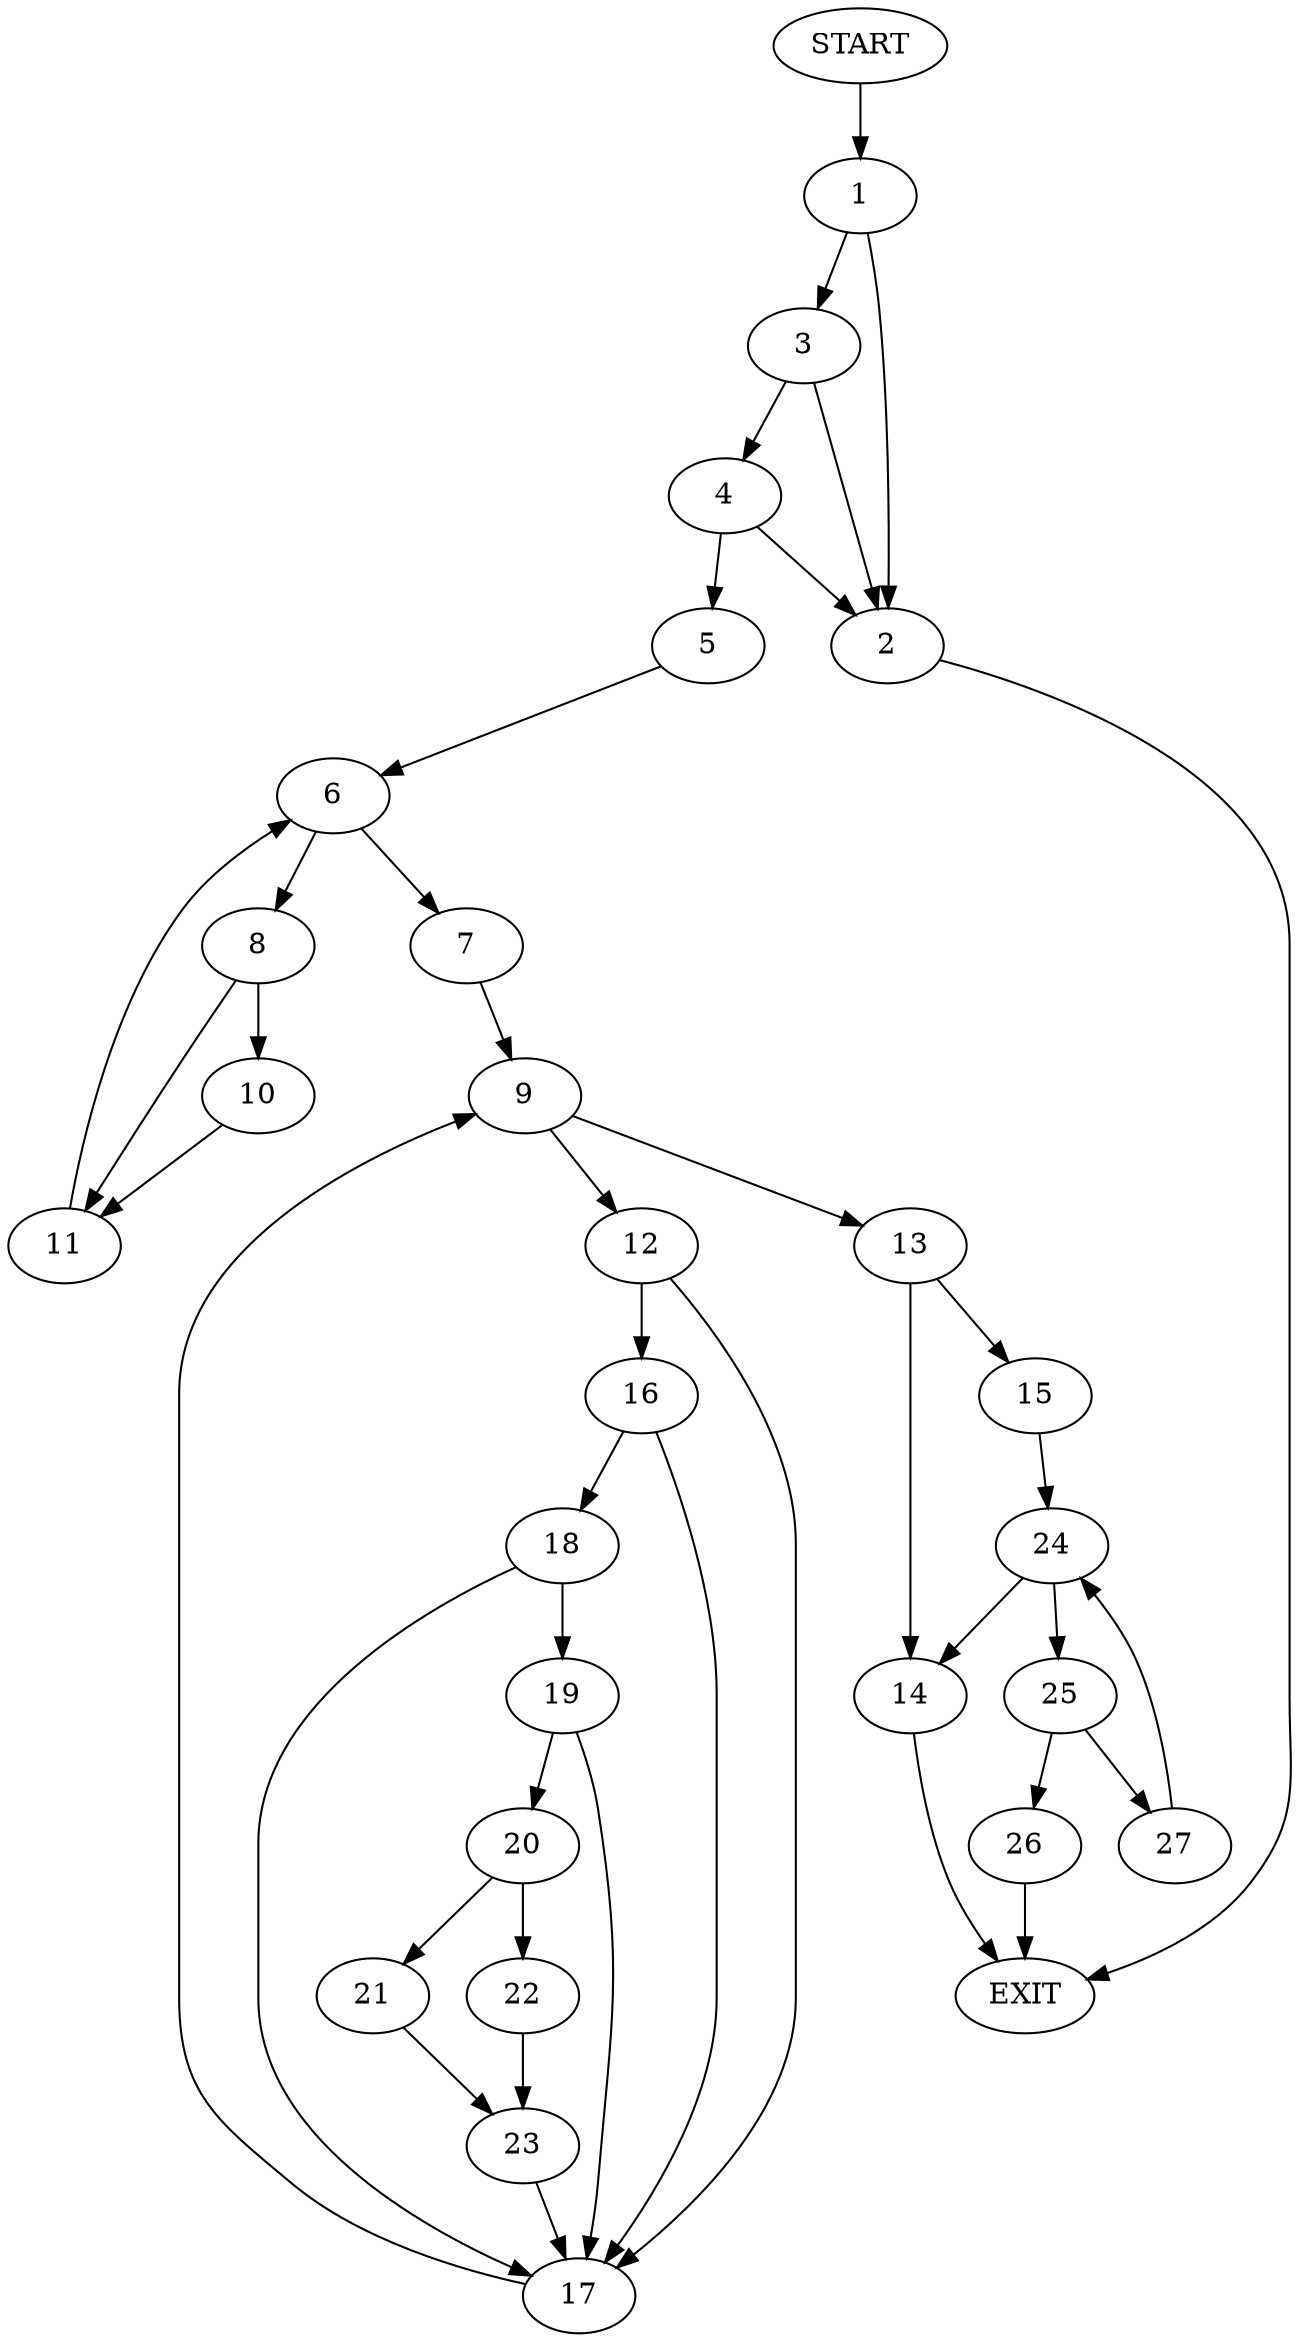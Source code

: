 digraph {
0 [label="START"]
28 [label="EXIT"]
0 -> 1
1 -> 2
1 -> 3
2 -> 28
3 -> 2
3 -> 4
4 -> 2
4 -> 5
5 -> 6
6 -> 7
6 -> 8
7 -> 9
8 -> 10
8 -> 11
10 -> 11
11 -> 6
9 -> 12
9 -> 13
13 -> 14
13 -> 15
12 -> 16
12 -> 17
16 -> 18
16 -> 17
17 -> 9
18 -> 19
18 -> 17
19 -> 17
19 -> 20
20 -> 21
20 -> 22
22 -> 23
21 -> 23
23 -> 17
14 -> 28
15 -> 24
24 -> 25
24 -> 14
25 -> 26
25 -> 27
26 -> 28
27 -> 24
}
